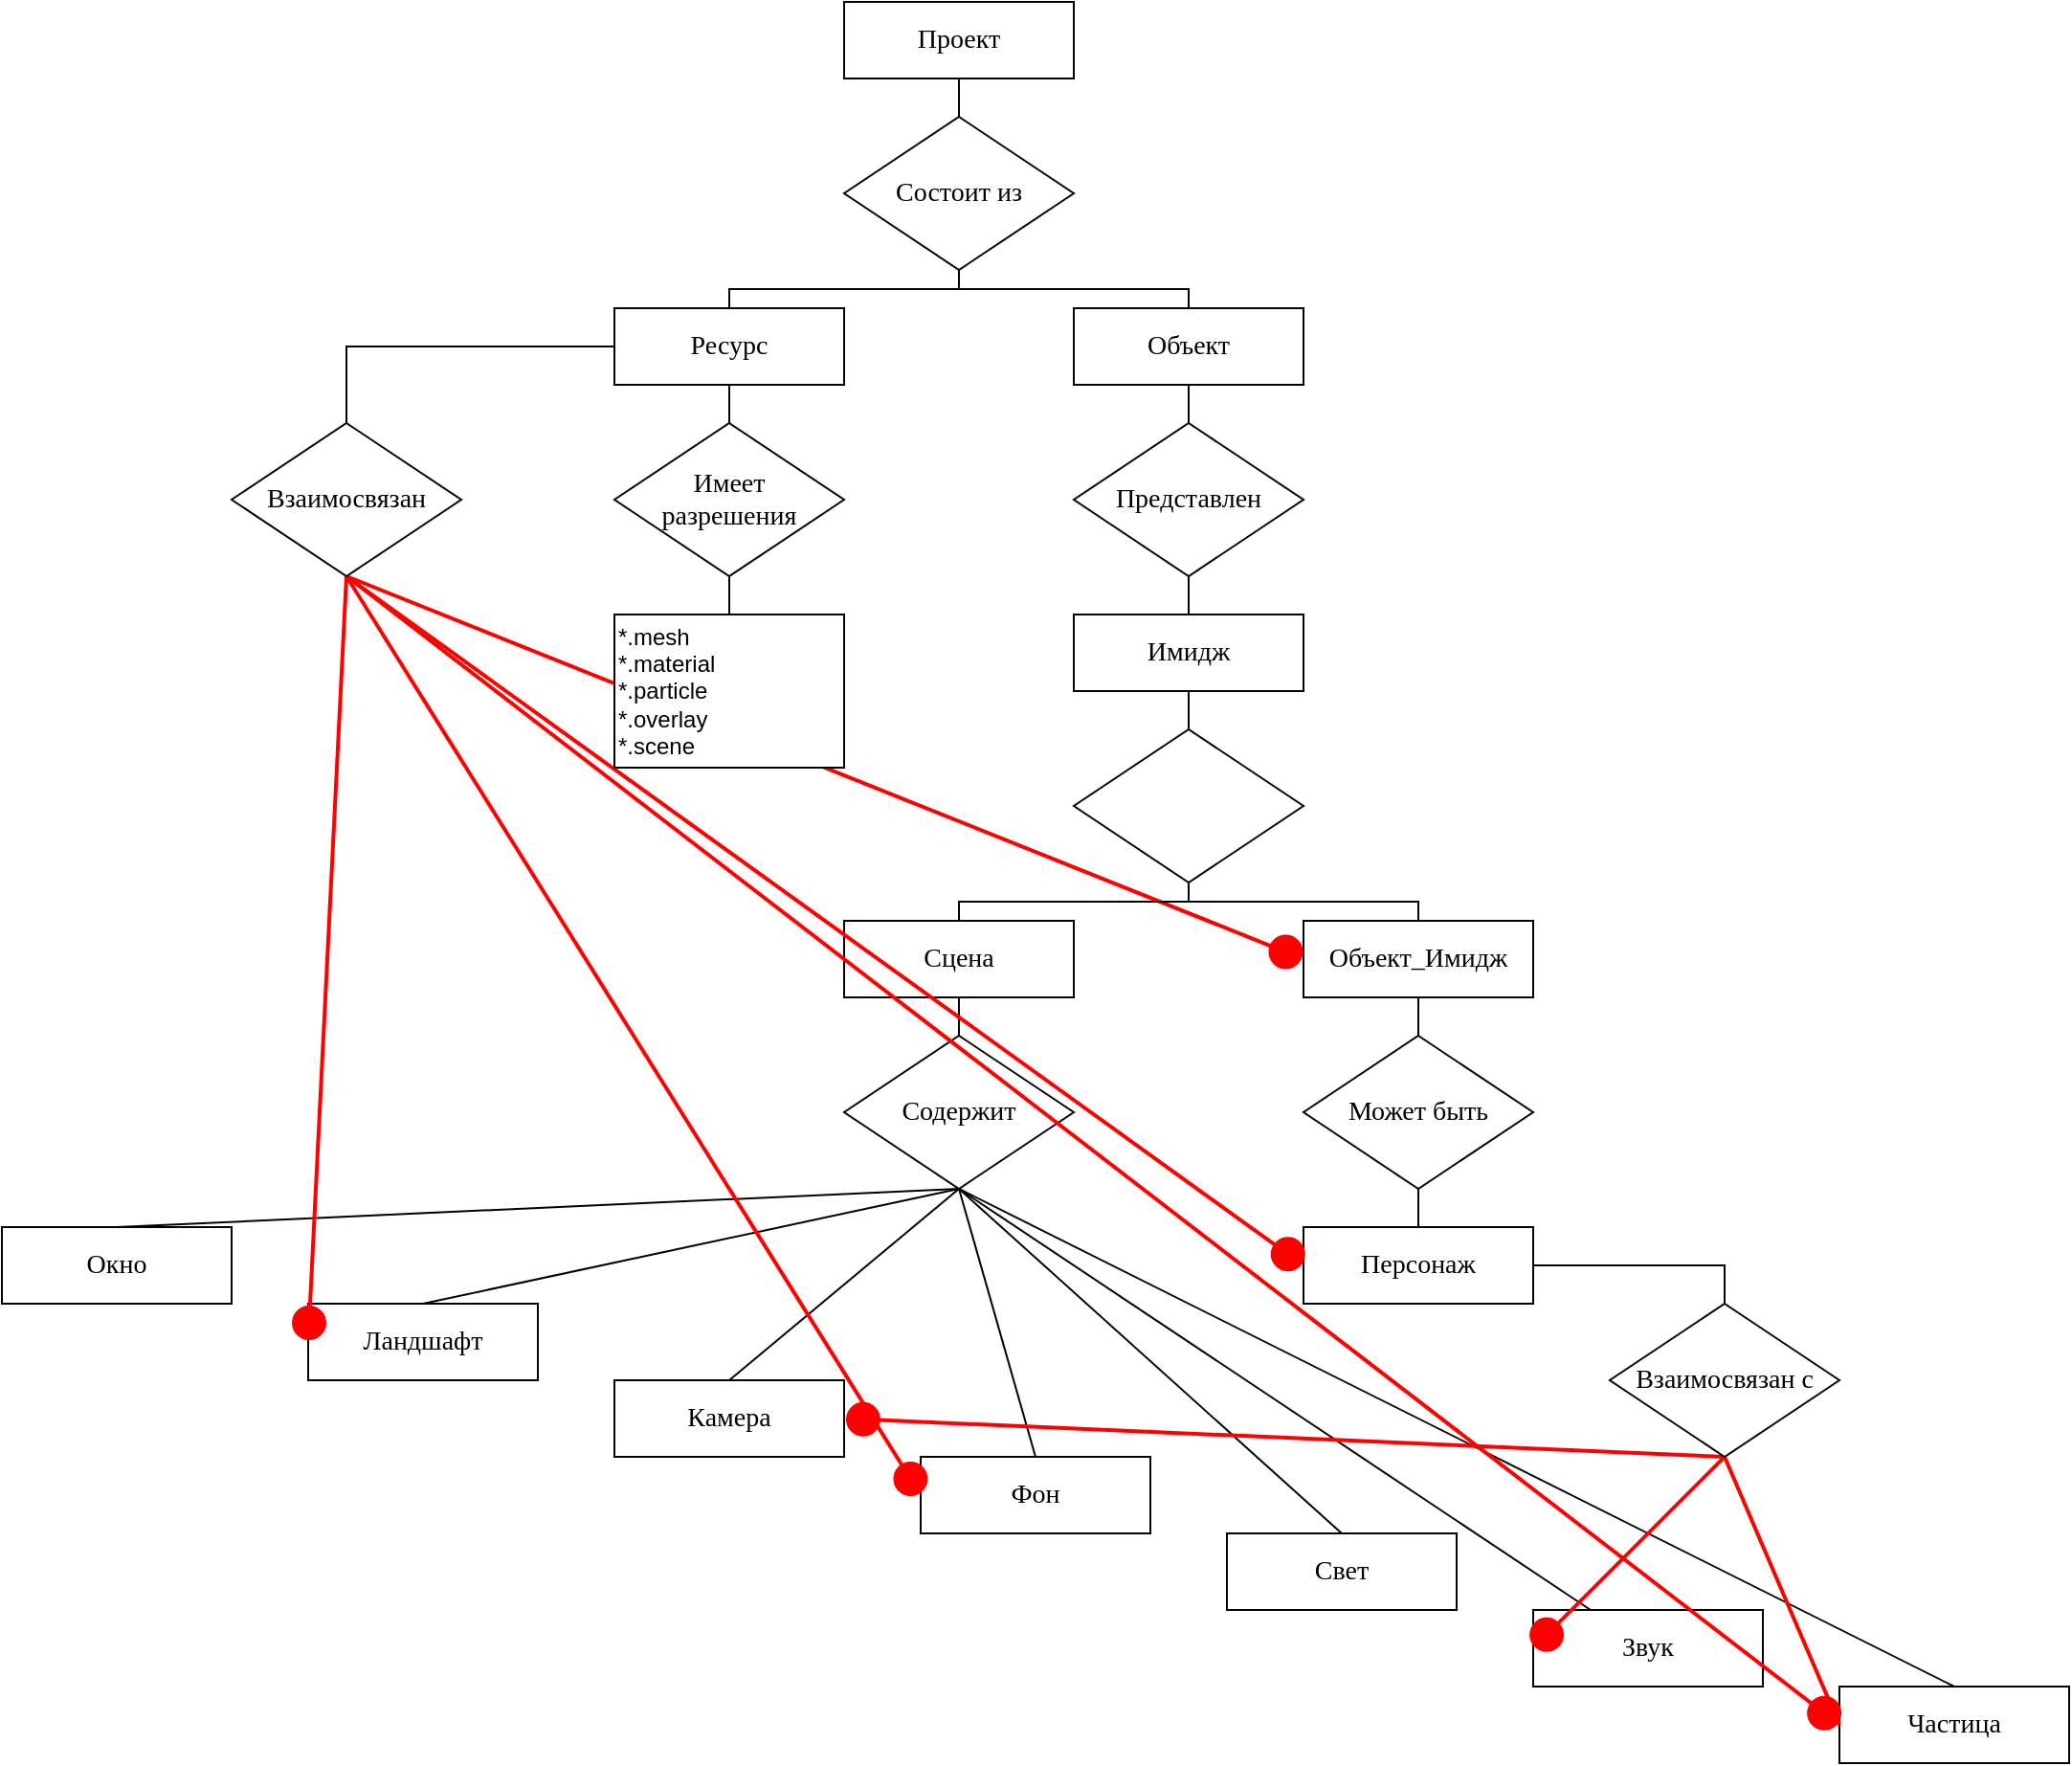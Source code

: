 <mxfile version="10.8.9" type="device"><diagram id="AD_xtMgofAR6cqxihXl3" name="Page-1"><mxGraphModel dx="1394" dy="806" grid="1" gridSize="10" guides="1" tooltips="1" connect="1" arrows="1" fold="1" page="1" pageScale="1" pageWidth="827" pageHeight="1169" math="0" shadow="0"><root><mxCell id="0"/><mxCell id="1" parent="0"/><mxCell id="5p76L9bKt6nihKmHQVl8-44" style="rounded=0;orthogonalLoop=1;jettySize=auto;html=1;exitX=0.5;exitY=1;exitDx=0;exitDy=0;entryX=0.5;entryY=0;entryDx=0;entryDy=0;endArrow=none;endFill=0;" edge="1" parent="1" source="5p76L9bKt6nihKmHQVl8-20" target="5p76L9bKt6nihKmHQVl8-42"><mxGeometry relative="1" as="geometry"/></mxCell><mxCell id="5p76L9bKt6nihKmHQVl8-20" value="&lt;font face=&quot;Times New Roman&quot; style=&quot;font-size: 14px&quot;&gt;Проект&lt;/font&gt;" style="rounded=0;whiteSpace=wrap;html=1;" vertex="1" parent="1"><mxGeometry x="480" y="40" width="120" height="40" as="geometry"/></mxCell><mxCell id="5p76L9bKt6nihKmHQVl8-112" style="edgeStyle=orthogonalEdgeStyle;rounded=0;orthogonalLoop=1;jettySize=auto;html=1;exitX=0.5;exitY=1;exitDx=0;exitDy=0;entryX=0.5;entryY=0;entryDx=0;entryDy=0;endArrow=none;endFill=0;" edge="1" parent="1" source="5p76L9bKt6nihKmHQVl8-40" target="5p76L9bKt6nihKmHQVl8-53"><mxGeometry relative="1" as="geometry"/></mxCell><mxCell id="5p76L9bKt6nihKmHQVl8-40" value="&lt;font face=&quot;Times New Roman&quot; style=&quot;font-size: 14px&quot;&gt;Объект&lt;/font&gt;" style="rounded=0;whiteSpace=wrap;html=1;" vertex="1" parent="1"><mxGeometry x="600" y="200" width="120" height="40" as="geometry"/></mxCell><mxCell id="5p76L9bKt6nihKmHQVl8-116" style="edgeStyle=orthogonalEdgeStyle;rounded=0;orthogonalLoop=1;jettySize=auto;html=1;exitX=0.5;exitY=1;exitDx=0;exitDy=0;entryX=0.5;entryY=0;entryDx=0;entryDy=0;endArrow=none;endFill=0;" edge="1" parent="1" source="5p76L9bKt6nihKmHQVl8-51" target="5p76L9bKt6nihKmHQVl8-115"><mxGeometry relative="1" as="geometry"/></mxCell><mxCell id="5p76L9bKt6nihKmHQVl8-51" value="&lt;font style=&quot;font-size: 14px&quot; face=&quot;Times New Roman&quot;&gt;Имидж&lt;/font&gt;" style="rounded=0;whiteSpace=wrap;html=1;" vertex="1" parent="1"><mxGeometry x="600" y="360" width="120" height="40" as="geometry"/></mxCell><mxCell id="5p76L9bKt6nihKmHQVl8-58" value="&lt;font face=&quot;Times New Roman&quot; style=&quot;font-size: 14px&quot;&gt;Объект_Имидж&lt;/font&gt;" style="rounded=0;whiteSpace=wrap;html=1;" vertex="1" parent="1"><mxGeometry x="720" y="520" width="120" height="40" as="geometry"/></mxCell><mxCell id="5p76L9bKt6nihKmHQVl8-105" style="edgeStyle=orthogonalEdgeStyle;rounded=0;orthogonalLoop=1;jettySize=auto;html=1;exitX=0.5;exitY=1;exitDx=0;exitDy=0;entryX=0.5;entryY=0;entryDx=0;entryDy=0;endArrow=none;endFill=0;" edge="1" parent="1" source="5p76L9bKt6nihKmHQVl8-27" target="5p76L9bKt6nihKmHQVl8-104"><mxGeometry relative="1" as="geometry"/></mxCell><mxCell id="5p76L9bKt6nihKmHQVl8-136" style="edgeStyle=orthogonalEdgeStyle;rounded=0;orthogonalLoop=1;jettySize=auto;html=1;exitX=0;exitY=0.5;exitDx=0;exitDy=0;entryX=0.5;entryY=0;entryDx=0;entryDy=0;endArrow=none;endFill=0;" edge="1" parent="1" source="5p76L9bKt6nihKmHQVl8-27" target="5p76L9bKt6nihKmHQVl8-134"><mxGeometry relative="1" as="geometry"/></mxCell><mxCell id="5p76L9bKt6nihKmHQVl8-27" value="&lt;font style=&quot;font-size: 14px&quot; face=&quot;Times New Roman&quot;&gt;Ресурс&lt;/font&gt;" style="rounded=0;whiteSpace=wrap;html=1;" vertex="1" parent="1"><mxGeometry x="360" y="200" width="120" height="40" as="geometry"/></mxCell><mxCell id="5p76L9bKt6nihKmHQVl8-143" style="edgeStyle=orthogonalEdgeStyle;rounded=0;orthogonalLoop=1;jettySize=auto;html=1;exitX=1;exitY=0.5;exitDx=0;exitDy=0;entryX=0.5;entryY=0;entryDx=0;entryDy=0;endArrow=none;endFill=0;" edge="1" parent="1" source="5p76L9bKt6nihKmHQVl8-25" target="5p76L9bKt6nihKmHQVl8-141"><mxGeometry relative="1" as="geometry"/></mxCell><mxCell id="5p76L9bKt6nihKmHQVl8-25" value="&lt;font face=&quot;Times New Roman&quot; style=&quot;font-size: 14px&quot;&gt;Персонаж&lt;/font&gt;" style="rounded=0;whiteSpace=wrap;html=1;" vertex="1" parent="1"><mxGeometry x="720" y="680" width="120" height="40" as="geometry"/></mxCell><mxCell id="5p76L9bKt6nihKmHQVl8-72" style="edgeStyle=orthogonalEdgeStyle;rounded=0;orthogonalLoop=1;jettySize=auto;html=1;exitX=0.5;exitY=1;exitDx=0;exitDy=0;entryX=0.5;entryY=0;entryDx=0;entryDy=0;endArrow=none;endFill=0;" edge="1" parent="1" source="5p76L9bKt6nihKmHQVl8-21" target="5p76L9bKt6nihKmHQVl8-71"><mxGeometry relative="1" as="geometry"/></mxCell><mxCell id="5p76L9bKt6nihKmHQVl8-21" value="&lt;font face=&quot;Times New Roman&quot; style=&quot;font-size: 14px&quot;&gt;Сцена&lt;/font&gt;" style="rounded=0;whiteSpace=wrap;html=1;" vertex="1" parent="1"><mxGeometry x="480" y="520" width="120" height="40" as="geometry"/></mxCell><mxCell id="5p76L9bKt6nihKmHQVl8-101" style="edgeStyle=orthogonalEdgeStyle;rounded=0;orthogonalLoop=1;jettySize=auto;html=1;exitX=0.5;exitY=1;exitDx=0;exitDy=0;entryX=0.5;entryY=0;entryDx=0;entryDy=0;endArrow=none;endFill=0;" edge="1" parent="1" source="5p76L9bKt6nihKmHQVl8-42" target="5p76L9bKt6nihKmHQVl8-40"><mxGeometry relative="1" as="geometry"><Array as="points"><mxPoint x="540" y="190"/><mxPoint x="660" y="190"/><mxPoint x="660" y="200"/></Array></mxGeometry></mxCell><mxCell id="5p76L9bKt6nihKmHQVl8-102" style="edgeStyle=orthogonalEdgeStyle;rounded=0;orthogonalLoop=1;jettySize=auto;html=1;exitX=0.5;exitY=1;exitDx=0;exitDy=0;entryX=0.5;entryY=0;entryDx=0;entryDy=0;endArrow=none;endFill=0;" edge="1" parent="1" source="5p76L9bKt6nihKmHQVl8-42" target="5p76L9bKt6nihKmHQVl8-27"><mxGeometry relative="1" as="geometry"><Array as="points"><mxPoint x="540" y="190"/><mxPoint x="420" y="190"/><mxPoint x="420" y="200"/></Array></mxGeometry></mxCell><mxCell id="5p76L9bKt6nihKmHQVl8-42" value="&lt;font face=&quot;Times New Roman&quot; style=&quot;font-size: 14px&quot;&gt;Состоит из&lt;/font&gt;" style="rhombus;whiteSpace=wrap;html=1;" vertex="1" parent="1"><mxGeometry x="480" y="100" width="120" height="80" as="geometry"/></mxCell><mxCell id="5p76L9bKt6nihKmHQVl8-113" style="edgeStyle=orthogonalEdgeStyle;rounded=0;orthogonalLoop=1;jettySize=auto;html=1;exitX=0.5;exitY=1;exitDx=0;exitDy=0;entryX=0.5;entryY=0;entryDx=0;entryDy=0;endArrow=none;endFill=0;" edge="1" parent="1" source="5p76L9bKt6nihKmHQVl8-53" target="5p76L9bKt6nihKmHQVl8-51"><mxGeometry relative="1" as="geometry"/></mxCell><mxCell id="5p76L9bKt6nihKmHQVl8-53" value="&lt;font face=&quot;Times New Roman&quot; style=&quot;font-size: 14px&quot;&gt;Представлен&lt;/font&gt;" style="rhombus;whiteSpace=wrap;html=1;" vertex="1" parent="1"><mxGeometry x="600" y="260" width="120" height="80" as="geometry"/></mxCell><mxCell id="5p76L9bKt6nihKmHQVl8-127" style="rounded=0;orthogonalLoop=1;jettySize=auto;html=1;exitX=0.5;exitY=1;exitDx=0;exitDy=0;entryX=0.5;entryY=0;entryDx=0;entryDy=0;endArrow=none;endFill=0;" edge="1" parent="1" source="5p76L9bKt6nihKmHQVl8-71" target="5p76L9bKt6nihKmHQVl8-75"><mxGeometry relative="1" as="geometry"/></mxCell><mxCell id="5p76L9bKt6nihKmHQVl8-128" style="rounded=0;orthogonalLoop=1;jettySize=auto;html=1;exitX=0.5;exitY=1;exitDx=0;exitDy=0;entryX=0.5;entryY=0;entryDx=0;entryDy=0;endArrow=none;endFill=0;" edge="1" parent="1" source="5p76L9bKt6nihKmHQVl8-71" target="5p76L9bKt6nihKmHQVl8-77"><mxGeometry relative="1" as="geometry"/></mxCell><mxCell id="5p76L9bKt6nihKmHQVl8-129" style="rounded=0;orthogonalLoop=1;jettySize=auto;html=1;exitX=0.5;exitY=1;exitDx=0;exitDy=0;entryX=0.5;entryY=0;entryDx=0;entryDy=0;endArrow=none;endFill=0;" edge="1" parent="1" source="5p76L9bKt6nihKmHQVl8-71" target="5p76L9bKt6nihKmHQVl8-93"><mxGeometry relative="1" as="geometry"/></mxCell><mxCell id="5p76L9bKt6nihKmHQVl8-130" style="rounded=0;orthogonalLoop=1;jettySize=auto;html=1;exitX=0.5;exitY=1;exitDx=0;exitDy=0;entryX=0.5;entryY=0;entryDx=0;entryDy=0;endArrow=none;endFill=0;" edge="1" parent="1" source="5p76L9bKt6nihKmHQVl8-71" target="5p76L9bKt6nihKmHQVl8-76"><mxGeometry relative="1" as="geometry"/></mxCell><mxCell id="5p76L9bKt6nihKmHQVl8-131" style="rounded=0;orthogonalLoop=1;jettySize=auto;html=1;exitX=0.5;exitY=1;exitDx=0;exitDy=0;entryX=0.5;entryY=0;entryDx=0;entryDy=0;endArrow=none;endFill=0;" edge="1" parent="1" source="5p76L9bKt6nihKmHQVl8-71" target="5p76L9bKt6nihKmHQVl8-78"><mxGeometry relative="1" as="geometry"/></mxCell><mxCell id="5p76L9bKt6nihKmHQVl8-132" style="rounded=0;orthogonalLoop=1;jettySize=auto;html=1;exitX=0.5;exitY=1;exitDx=0;exitDy=0;endArrow=none;endFill=0;" edge="1" parent="1" source="5p76L9bKt6nihKmHQVl8-71" target="5p76L9bKt6nihKmHQVl8-80"><mxGeometry relative="1" as="geometry"/></mxCell><mxCell id="5p76L9bKt6nihKmHQVl8-133" style="rounded=0;orthogonalLoop=1;jettySize=auto;html=1;exitX=0.5;exitY=1;exitDx=0;exitDy=0;entryX=0.5;entryY=0;entryDx=0;entryDy=0;endArrow=none;endFill=0;" edge="1" parent="1" source="5p76L9bKt6nihKmHQVl8-71" target="5p76L9bKt6nihKmHQVl8-96"><mxGeometry relative="1" as="geometry"/></mxCell><mxCell id="5p76L9bKt6nihKmHQVl8-71" value="&lt;font face=&quot;Times New Roman&quot; style=&quot;font-size: 14px&quot;&gt;Содержит&lt;/font&gt;" style="rhombus;whiteSpace=wrap;html=1;direction=east;" vertex="1" parent="1"><mxGeometry x="480" y="580" width="120" height="80" as="geometry"/></mxCell><mxCell id="5p76L9bKt6nihKmHQVl8-75" value="&lt;font style=&quot;font-size: 14px&quot; face=&quot;Times New Roman&quot;&gt;Окно&lt;/font&gt;" style="rounded=0;whiteSpace=wrap;html=1;" vertex="1" parent="1"><mxGeometry x="40" y="680" width="120" height="40" as="geometry"/></mxCell><mxCell id="5p76L9bKt6nihKmHQVl8-76" value="&lt;font face=&quot;Times New Roman&quot; style=&quot;font-size: 14px&quot;&gt;Фон&lt;/font&gt;" style="rounded=0;whiteSpace=wrap;html=1;" vertex="1" parent="1"><mxGeometry x="520" y="800" width="120" height="40" as="geometry"/></mxCell><mxCell id="5p76L9bKt6nihKmHQVl8-77" value="&lt;font style=&quot;font-size: 14px&quot; face=&quot;Times New Roman&quot;&gt;Ландшафт&lt;/font&gt;" style="rounded=0;whiteSpace=wrap;html=1;" vertex="1" parent="1"><mxGeometry x="200" y="720" width="120" height="40" as="geometry"/></mxCell><mxCell id="5p76L9bKt6nihKmHQVl8-78" value="&lt;font style=&quot;font-size: 14px&quot; face=&quot;Times New Roman&quot;&gt;Свет&lt;/font&gt;" style="rounded=0;whiteSpace=wrap;html=1;" vertex="1" parent="1"><mxGeometry x="680" y="840" width="120" height="40" as="geometry"/></mxCell><mxCell id="5p76L9bKt6nihKmHQVl8-93" value="&lt;font style=&quot;font-size: 14px&quot; face=&quot;Times New Roman&quot;&gt;Камера&lt;/font&gt;" style="rounded=0;whiteSpace=wrap;html=1;" vertex="1" parent="1"><mxGeometry x="360" y="760" width="120" height="40" as="geometry"/></mxCell><mxCell id="5p76L9bKt6nihKmHQVl8-80" value="&lt;font style=&quot;font-size: 14px&quot; face=&quot;Times New Roman&quot;&gt;Звук&lt;/font&gt;" style="rounded=0;whiteSpace=wrap;html=1;" vertex="1" parent="1"><mxGeometry x="840" y="880" width="120" height="40" as="geometry"/></mxCell><mxCell id="5p76L9bKt6nihKmHQVl8-96" value="&lt;font style=&quot;font-size: 14px&quot; face=&quot;Times New Roman&quot;&gt;Частица&lt;/font&gt;" style="rounded=0;whiteSpace=wrap;html=1;" vertex="1" parent="1"><mxGeometry x="1000" y="920" width="120" height="40" as="geometry"/></mxCell><mxCell id="5p76L9bKt6nihKmHQVl8-114" style="edgeStyle=orthogonalEdgeStyle;rounded=0;orthogonalLoop=1;jettySize=auto;html=1;exitX=0.5;exitY=1;exitDx=0;exitDy=0;entryX=0.5;entryY=0;entryDx=0;entryDy=0;endArrow=none;endFill=0;" edge="1" parent="1" source="5p76L9bKt6nihKmHQVl8-104" target="5p76L9bKt6nihKmHQVl8-109"><mxGeometry relative="1" as="geometry"/></mxCell><mxCell id="5p76L9bKt6nihKmHQVl8-104" value="&lt;font face=&quot;Times New Roman&quot; style=&quot;font-size: 14px&quot;&gt;Имеет&lt;br&gt;разрешения&lt;/font&gt;" style="rhombus;whiteSpace=wrap;html=1;" vertex="1" parent="1"><mxGeometry x="360" y="260" width="120" height="80" as="geometry"/></mxCell><mxCell id="5p76L9bKt6nihKmHQVl8-137" style="rounded=0;orthogonalLoop=1;jettySize=auto;html=1;exitX=0.5;exitY=1;exitDx=0;exitDy=0;entryX=0;entryY=0.5;entryDx=0;entryDy=0;endArrow=circle;endFill=1;fillColor=#f8cecc;strokeColor=#FF0000;strokeWidth=2;" edge="1" parent="1" source="5p76L9bKt6nihKmHQVl8-134" target="5p76L9bKt6nihKmHQVl8-77"><mxGeometry relative="1" as="geometry"/></mxCell><mxCell id="5p76L9bKt6nihKmHQVl8-138" style="rounded=0;orthogonalLoop=1;jettySize=auto;html=1;exitX=0.5;exitY=1;exitDx=0;exitDy=0;entryX=0;entryY=0.5;entryDx=0;entryDy=0;endArrow=circle;endFill=1;strokeColor=#FF0000;strokeWidth=2;" edge="1" parent="1" source="5p76L9bKt6nihKmHQVl8-134" target="5p76L9bKt6nihKmHQVl8-58"><mxGeometry relative="1" as="geometry"/></mxCell><mxCell id="5p76L9bKt6nihKmHQVl8-139" style="edgeStyle=none;rounded=0;orthogonalLoop=1;jettySize=auto;html=1;exitX=0.5;exitY=1;exitDx=0;exitDy=0;entryX=0;entryY=0.5;entryDx=0;entryDy=0;endArrow=circle;endFill=1;strokeColor=#FF0000;strokeWidth=2;" edge="1" parent="1" source="5p76L9bKt6nihKmHQVl8-134" target="5p76L9bKt6nihKmHQVl8-96"><mxGeometry relative="1" as="geometry"/></mxCell><mxCell id="5p76L9bKt6nihKmHQVl8-140" style="edgeStyle=none;rounded=0;orthogonalLoop=1;jettySize=auto;html=1;exitX=0.5;exitY=1;exitDx=0;exitDy=0;entryX=0;entryY=0.5;entryDx=0;entryDy=0;endArrow=circle;endFill=1;strokeColor=#FF0000;strokeWidth=2;" edge="1" parent="1" source="5p76L9bKt6nihKmHQVl8-134" target="5p76L9bKt6nihKmHQVl8-76"><mxGeometry relative="1" as="geometry"/></mxCell><mxCell id="5p76L9bKt6nihKmHQVl8-147" style="edgeStyle=none;rounded=0;orthogonalLoop=1;jettySize=auto;html=1;exitX=0.5;exitY=1;exitDx=0;exitDy=0;entryX=0;entryY=0.5;entryDx=0;entryDy=0;endArrow=circle;endFill=1;strokeColor=#FF0000;strokeWidth=2;" edge="1" parent="1" source="5p76L9bKt6nihKmHQVl8-134" target="5p76L9bKt6nihKmHQVl8-25"><mxGeometry relative="1" as="geometry"/></mxCell><mxCell id="5p76L9bKt6nihKmHQVl8-134" value="&lt;font face=&quot;Times New Roman&quot;&gt;&lt;span style=&quot;font-size: 14px&quot;&gt;Взаимосвязан&lt;/span&gt;&lt;/font&gt;&lt;br&gt;" style="rhombus;whiteSpace=wrap;html=1;" vertex="1" parent="1"><mxGeometry x="160" y="260" width="120" height="80" as="geometry"/></mxCell><mxCell id="5p76L9bKt6nihKmHQVl8-109" value="&lt;span&gt;*.mesh&lt;/span&gt;&lt;br&gt;&lt;span&gt;*.material&lt;/span&gt;&lt;br&gt;&lt;span&gt;*.particle&lt;/span&gt;&lt;br&gt;&lt;span&gt;*.overlay&lt;/span&gt;&lt;br&gt;&lt;span&gt;*.scene&lt;/span&gt;" style="rounded=0;whiteSpace=wrap;html=1;fillColor=#FFFFFF;gradientColor=none;align=left;" vertex="1" parent="1"><mxGeometry x="360" y="360" width="120" height="80" as="geometry"/></mxCell><mxCell id="5p76L9bKt6nihKmHQVl8-120" style="edgeStyle=orthogonalEdgeStyle;rounded=0;orthogonalLoop=1;jettySize=auto;html=1;exitX=0.5;exitY=1;exitDx=0;exitDy=0;entryX=0.5;entryY=0;entryDx=0;entryDy=0;endArrow=none;endFill=0;" edge="1" parent="1" source="5p76L9bKt6nihKmHQVl8-115" target="5p76L9bKt6nihKmHQVl8-21"><mxGeometry relative="1" as="geometry"><Array as="points"><mxPoint x="660" y="510"/><mxPoint x="540" y="510"/></Array></mxGeometry></mxCell><mxCell id="5p76L9bKt6nihKmHQVl8-121" style="edgeStyle=orthogonalEdgeStyle;rounded=0;orthogonalLoop=1;jettySize=auto;html=1;exitX=0.5;exitY=1;exitDx=0;exitDy=0;entryX=0.5;entryY=0;entryDx=0;entryDy=0;endArrow=none;endFill=0;" edge="1" parent="1" source="5p76L9bKt6nihKmHQVl8-115" target="5p76L9bKt6nihKmHQVl8-58"><mxGeometry relative="1" as="geometry"><Array as="points"><mxPoint x="660" y="510"/><mxPoint x="780" y="510"/></Array></mxGeometry></mxCell><mxCell id="5p76L9bKt6nihKmHQVl8-115" value="" style="rhombus;whiteSpace=wrap;html=1;" vertex="1" parent="1"><mxGeometry x="600" y="420" width="120" height="80" as="geometry"/></mxCell><mxCell id="5p76L9bKt6nihKmHQVl8-123" style="edgeStyle=orthogonalEdgeStyle;rounded=0;orthogonalLoop=1;jettySize=auto;html=1;exitX=0.5;exitY=1;exitDx=0;exitDy=0;entryX=0.5;entryY=0;entryDx=0;entryDy=0;endArrow=none;endFill=0;" edge="1" parent="1" source="5p76L9bKt6nihKmHQVl8-119" target="5p76L9bKt6nihKmHQVl8-25"><mxGeometry relative="1" as="geometry"/></mxCell><mxCell id="5p76L9bKt6nihKmHQVl8-124" style="edgeStyle=orthogonalEdgeStyle;rounded=0;orthogonalLoop=1;jettySize=auto;html=1;exitX=0.5;exitY=0;exitDx=0;exitDy=0;entryX=0.5;entryY=1;entryDx=0;entryDy=0;endArrow=none;endFill=0;" edge="1" parent="1" source="5p76L9bKt6nihKmHQVl8-119" target="5p76L9bKt6nihKmHQVl8-58"><mxGeometry relative="1" as="geometry"/></mxCell><mxCell id="5p76L9bKt6nihKmHQVl8-119" value="&lt;font face=&quot;Times New Roman&quot; style=&quot;font-size: 14px&quot;&gt;Может быть&lt;/font&gt;" style="rhombus;whiteSpace=wrap;html=1;" vertex="1" parent="1"><mxGeometry x="720" y="580" width="120" height="80" as="geometry"/></mxCell><mxCell id="5p76L9bKt6nihKmHQVl8-144" style="rounded=0;orthogonalLoop=1;jettySize=auto;html=1;exitX=0.5;exitY=1;exitDx=0;exitDy=0;entryX=1;entryY=0.5;entryDx=0;entryDy=0;endArrow=circle;endFill=1;strokeColor=#FF0000;strokeWidth=2;" edge="1" parent="1" source="5p76L9bKt6nihKmHQVl8-141" target="5p76L9bKt6nihKmHQVl8-93"><mxGeometry relative="1" as="geometry"/></mxCell><mxCell id="5p76L9bKt6nihKmHQVl8-145" style="edgeStyle=none;rounded=0;orthogonalLoop=1;jettySize=auto;html=1;exitX=0.5;exitY=1;exitDx=0;exitDy=0;entryX=0;entryY=0.5;entryDx=0;entryDy=0;endArrow=circle;endFill=1;strokeColor=#FF0000;strokeWidth=2;" edge="1" parent="1" source="5p76L9bKt6nihKmHQVl8-141" target="5p76L9bKt6nihKmHQVl8-80"><mxGeometry relative="1" as="geometry"/></mxCell><mxCell id="5p76L9bKt6nihKmHQVl8-146" style="edgeStyle=none;rounded=0;orthogonalLoop=1;jettySize=auto;html=1;exitX=0.5;exitY=1;exitDx=0;exitDy=0;entryX=0;entryY=0.5;entryDx=0;entryDy=0;endArrow=none;endFill=0;strokeColor=#FF0000;strokeWidth=2;" edge="1" parent="1" source="5p76L9bKt6nihKmHQVl8-141" target="5p76L9bKt6nihKmHQVl8-96"><mxGeometry relative="1" as="geometry"/></mxCell><mxCell id="5p76L9bKt6nihKmHQVl8-141" value="&lt;font face=&quot;Times New Roman&quot; style=&quot;font-size: 14px&quot;&gt;Взаимосвязан с&lt;/font&gt;" style="rhombus;whiteSpace=wrap;html=1;" vertex="1" parent="1"><mxGeometry x="880" y="720" width="120" height="80" as="geometry"/></mxCell></root></mxGraphModel></diagram></mxfile>